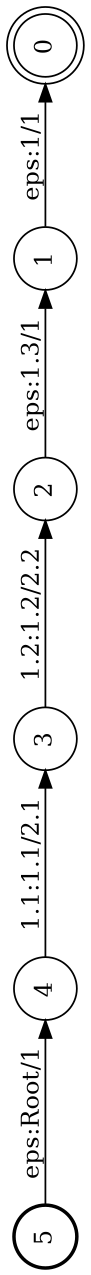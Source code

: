 digraph FST {
rankdir = LR;
size = "8.5,11";
label = "";
center = 1;
orientation = Landscape;
ranksep = "0.4";
nodesep = "0.25";
5 [label = "5", shape = circle, style = bold, fontsize = 14]
	5 -> 4 [label = "eps:Root/1", fontsize = 14];
0 [label = "0", shape = doublecircle, style = solid, fontsize = 14]
1 [label = "1", shape = circle, style = solid, fontsize = 14]
	1 -> 0 [label = "eps:1/1", fontsize = 14];
2 [label = "2", shape = circle, style = solid, fontsize = 14]
	2 -> 1 [label = "eps:1.3/1", fontsize = 14];
3 [label = "3", shape = circle, style = solid, fontsize = 14]
	3 -> 2 [label = "1.2:1.2/2.2", fontsize = 14];
4 [label = "4", shape = circle, style = solid, fontsize = 14]
	4 -> 3 [label = "1.1:1.1/2.1", fontsize = 14];
}

